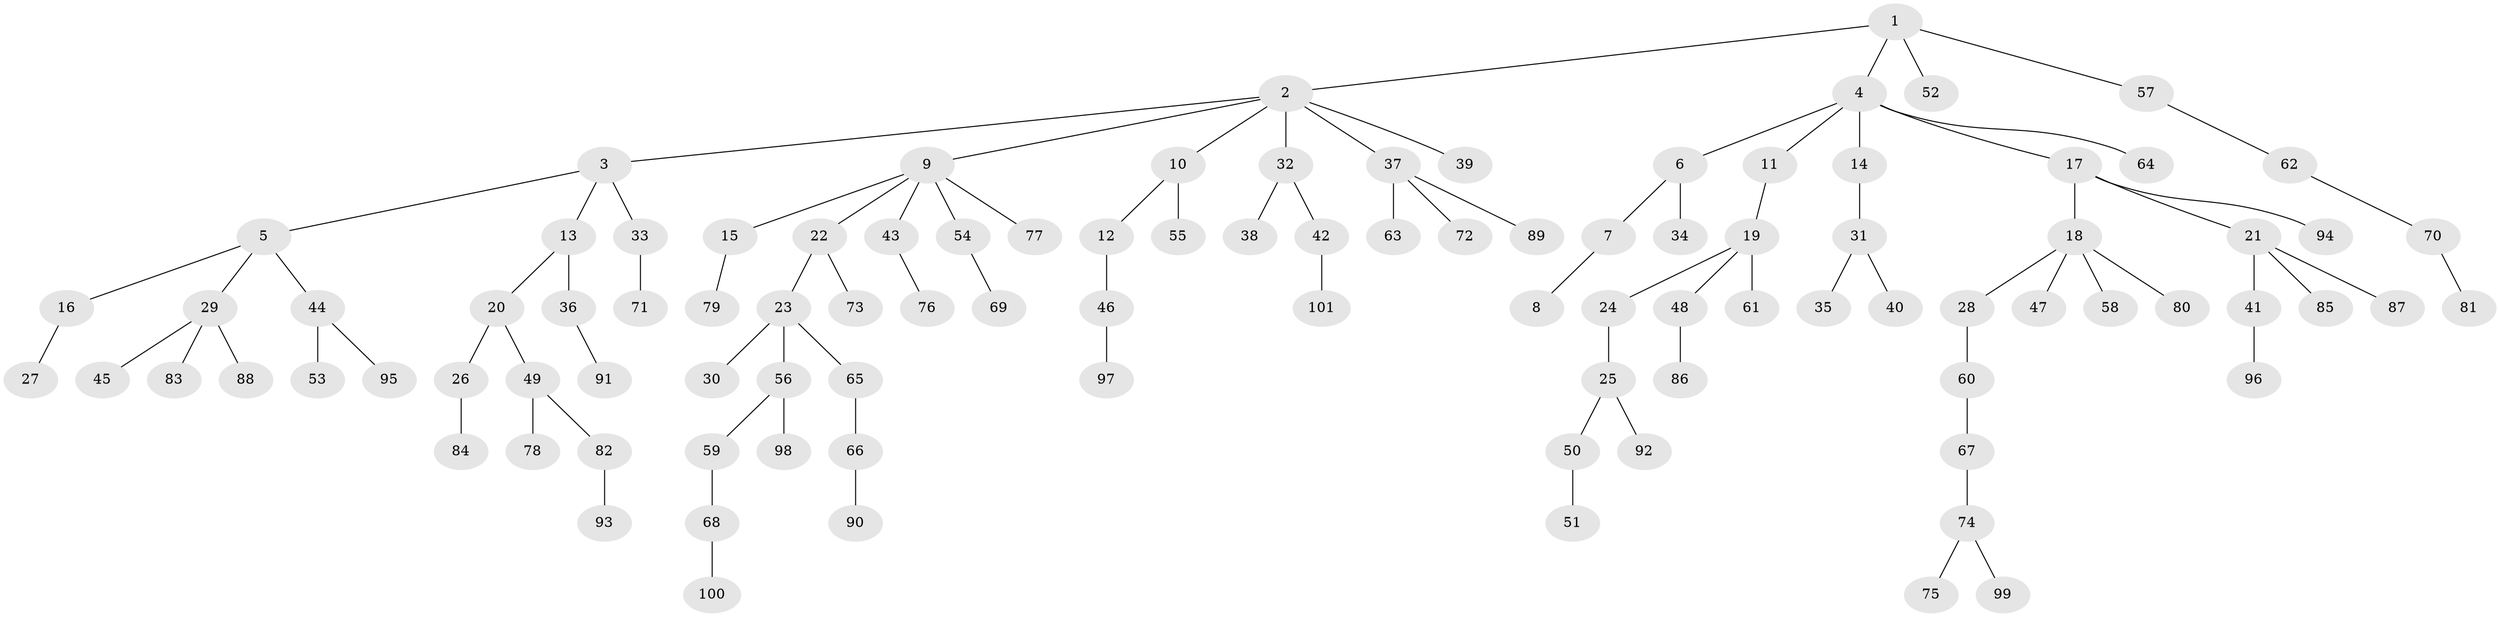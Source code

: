 // Generated by graph-tools (version 1.1) at 2025/50/03/09/25 03:50:23]
// undirected, 101 vertices, 100 edges
graph export_dot {
graph [start="1"]
  node [color=gray90,style=filled];
  1;
  2;
  3;
  4;
  5;
  6;
  7;
  8;
  9;
  10;
  11;
  12;
  13;
  14;
  15;
  16;
  17;
  18;
  19;
  20;
  21;
  22;
  23;
  24;
  25;
  26;
  27;
  28;
  29;
  30;
  31;
  32;
  33;
  34;
  35;
  36;
  37;
  38;
  39;
  40;
  41;
  42;
  43;
  44;
  45;
  46;
  47;
  48;
  49;
  50;
  51;
  52;
  53;
  54;
  55;
  56;
  57;
  58;
  59;
  60;
  61;
  62;
  63;
  64;
  65;
  66;
  67;
  68;
  69;
  70;
  71;
  72;
  73;
  74;
  75;
  76;
  77;
  78;
  79;
  80;
  81;
  82;
  83;
  84;
  85;
  86;
  87;
  88;
  89;
  90;
  91;
  92;
  93;
  94;
  95;
  96;
  97;
  98;
  99;
  100;
  101;
  1 -- 2;
  1 -- 4;
  1 -- 52;
  1 -- 57;
  2 -- 3;
  2 -- 9;
  2 -- 10;
  2 -- 32;
  2 -- 37;
  2 -- 39;
  3 -- 5;
  3 -- 13;
  3 -- 33;
  4 -- 6;
  4 -- 11;
  4 -- 14;
  4 -- 17;
  4 -- 64;
  5 -- 16;
  5 -- 29;
  5 -- 44;
  6 -- 7;
  6 -- 34;
  7 -- 8;
  9 -- 15;
  9 -- 22;
  9 -- 43;
  9 -- 54;
  9 -- 77;
  10 -- 12;
  10 -- 55;
  11 -- 19;
  12 -- 46;
  13 -- 20;
  13 -- 36;
  14 -- 31;
  15 -- 79;
  16 -- 27;
  17 -- 18;
  17 -- 21;
  17 -- 94;
  18 -- 28;
  18 -- 47;
  18 -- 58;
  18 -- 80;
  19 -- 24;
  19 -- 48;
  19 -- 61;
  20 -- 26;
  20 -- 49;
  21 -- 41;
  21 -- 85;
  21 -- 87;
  22 -- 23;
  22 -- 73;
  23 -- 30;
  23 -- 56;
  23 -- 65;
  24 -- 25;
  25 -- 50;
  25 -- 92;
  26 -- 84;
  28 -- 60;
  29 -- 45;
  29 -- 83;
  29 -- 88;
  31 -- 35;
  31 -- 40;
  32 -- 38;
  32 -- 42;
  33 -- 71;
  36 -- 91;
  37 -- 63;
  37 -- 72;
  37 -- 89;
  41 -- 96;
  42 -- 101;
  43 -- 76;
  44 -- 53;
  44 -- 95;
  46 -- 97;
  48 -- 86;
  49 -- 78;
  49 -- 82;
  50 -- 51;
  54 -- 69;
  56 -- 59;
  56 -- 98;
  57 -- 62;
  59 -- 68;
  60 -- 67;
  62 -- 70;
  65 -- 66;
  66 -- 90;
  67 -- 74;
  68 -- 100;
  70 -- 81;
  74 -- 75;
  74 -- 99;
  82 -- 93;
}
